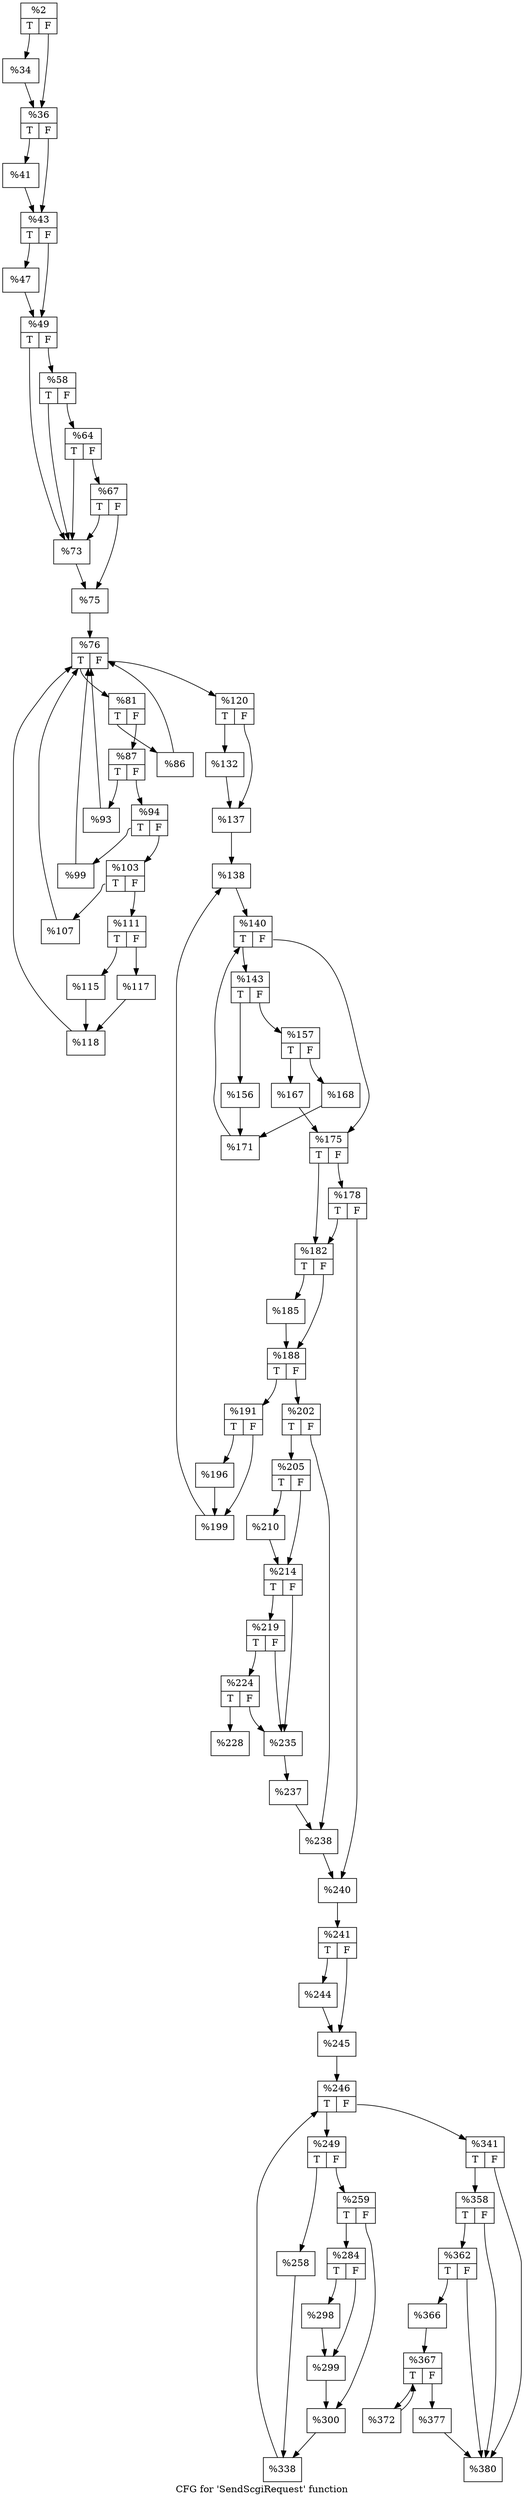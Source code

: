 digraph "CFG for 'SendScgiRequest' function" {
	label="CFG for 'SendScgiRequest' function";

	Node0x1075400 [shape=record,label="{%2|{<s0>T|<s1>F}}"];
	Node0x1075400:s0 -> Node0x107bfc0;
	Node0x1075400:s1 -> Node0x107c010;
	Node0x107bfc0 [shape=record,label="{%34}"];
	Node0x107bfc0 -> Node0x107c010;
	Node0x107c010 [shape=record,label="{%36|{<s0>T|<s1>F}}"];
	Node0x107c010:s0 -> Node0x107c570;
	Node0x107c010:s1 -> Node0x107c5c0;
	Node0x107c570 [shape=record,label="{%41}"];
	Node0x107c570 -> Node0x107c5c0;
	Node0x107c5c0 [shape=record,label="{%43|{<s0>T|<s1>F}}"];
	Node0x107c5c0:s0 -> Node0x107cbc0;
	Node0x107c5c0:s1 -> Node0x107cc10;
	Node0x107cbc0 [shape=record,label="{%47}"];
	Node0x107cbc0 -> Node0x107cc10;
	Node0x107cc10 [shape=record,label="{%49|{<s0>T|<s1>F}}"];
	Node0x107cc10:s0 -> Node0x107d570;
	Node0x107cc10:s1 -> Node0x107d5c0;
	Node0x107d5c0 [shape=record,label="{%58|{<s0>T|<s1>F}}"];
	Node0x107d5c0:s0 -> Node0x107d570;
	Node0x107d5c0:s1 -> Node0x107d8b0;
	Node0x107d8b0 [shape=record,label="{%64|{<s0>T|<s1>F}}"];
	Node0x107d8b0:s0 -> Node0x107d570;
	Node0x107d8b0:s1 -> Node0x107da60;
	Node0x107da60 [shape=record,label="{%67|{<s0>T|<s1>F}}"];
	Node0x107da60:s0 -> Node0x107d570;
	Node0x107da60:s1 -> Node0x107dd50;
	Node0x107d570 [shape=record,label="{%73}"];
	Node0x107d570 -> Node0x107dd50;
	Node0x107dd50 [shape=record,label="{%75}"];
	Node0x107dd50 -> Node0x107dff0;
	Node0x107dff0 [shape=record,label="{%76|{<s0>T|<s1>F}}"];
	Node0x107dff0:s0 -> Node0x107e340;
	Node0x107dff0:s1 -> Node0x107e390;
	Node0x107e340 [shape=record,label="{%81|{<s0>T|<s1>F}}"];
	Node0x107e340:s0 -> Node0x107e750;
	Node0x107e340:s1 -> Node0x107e7a0;
	Node0x107e750 [shape=record,label="{%86}"];
	Node0x107e750 -> Node0x107dff0;
	Node0x107e7a0 [shape=record,label="{%87|{<s0>T|<s1>F}}"];
	Node0x107e7a0:s0 -> Node0x107eaf0;
	Node0x107e7a0:s1 -> Node0x107eb40;
	Node0x107eaf0 [shape=record,label="{%93}"];
	Node0x107eaf0 -> Node0x107dff0;
	Node0x107eb40 [shape=record,label="{%94|{<s0>T|<s1>F}}"];
	Node0x107eb40:s0 -> Node0x107f010;
	Node0x107eb40:s1 -> Node0x107f060;
	Node0x107f010 [shape=record,label="{%99}"];
	Node0x107f010 -> Node0x107dff0;
	Node0x107f060 [shape=record,label="{%103|{<s0>T|<s1>F}}"];
	Node0x107f060:s0 -> Node0x107f700;
	Node0x107f060:s1 -> Node0x107f750;
	Node0x107f700 [shape=record,label="{%107}"];
	Node0x107f700 -> Node0x107dff0;
	Node0x107f750 [shape=record,label="{%111|{<s0>T|<s1>F}}"];
	Node0x107f750:s0 -> Node0x107fca0;
	Node0x107f750:s1 -> Node0x107fcf0;
	Node0x107fca0 [shape=record,label="{%115}"];
	Node0x107fca0 -> Node0x107fe30;
	Node0x107fcf0 [shape=record,label="{%117}"];
	Node0x107fcf0 -> Node0x107fe30;
	Node0x107fe30 [shape=record,label="{%118}"];
	Node0x107fe30 -> Node0x107dff0;
	Node0x107e390 [shape=record,label="{%120|{<s0>T|<s1>F}}"];
	Node0x107e390:s0 -> Node0x10816d0;
	Node0x107e390:s1 -> Node0x1081720;
	Node0x10816d0 [shape=record,label="{%132}"];
	Node0x10816d0 -> Node0x1081720;
	Node0x1081720 [shape=record,label="{%137}"];
	Node0x1081720 -> Node0x1081c70;
	Node0x1081c70 [shape=record,label="{%138}"];
	Node0x1081c70 -> Node0x1081e00;
	Node0x1081e00 [shape=record,label="{%140|{<s0>T|<s1>F}}"];
	Node0x1081e00:s0 -> Node0x1081f80;
	Node0x1081e00:s1 -> Node0x1081fd0;
	Node0x1081f80 [shape=record,label="{%143|{<s0>T|<s1>F}}"];
	Node0x1081f80:s0 -> Node0x1082880;
	Node0x1081f80:s1 -> Node0x10828d0;
	Node0x1082880 [shape=record,label="{%156}"];
	Node0x1082880 -> Node0x10829b0;
	Node0x10828d0 [shape=record,label="{%157|{<s0>T|<s1>F}}"];
	Node0x10828d0:s0 -> Node0x1083030;
	Node0x10828d0:s1 -> Node0x1083080;
	Node0x1083030 [shape=record,label="{%167}"];
	Node0x1083030 -> Node0x1081fd0;
	Node0x1083080 [shape=record,label="{%168}"];
	Node0x1083080 -> Node0x10829b0;
	Node0x10829b0 [shape=record,label="{%171}"];
	Node0x10829b0 -> Node0x1081e00;
	Node0x1081fd0 [shape=record,label="{%175|{<s0>T|<s1>F}}"];
	Node0x1081fd0:s0 -> Node0x1083660;
	Node0x1081fd0:s1 -> Node0x10836b0;
	Node0x10836b0 [shape=record,label="{%178|{<s0>T|<s1>F}}"];
	Node0x10836b0:s0 -> Node0x1083660;
	Node0x10836b0:s1 -> Node0x1083a90;
	Node0x1083660 [shape=record,label="{%182|{<s0>T|<s1>F}}"];
	Node0x1083660:s0 -> Node0x1083c40;
	Node0x1083660:s1 -> Node0x1083c90;
	Node0x1083c40 [shape=record,label="{%185}"];
	Node0x1083c40 -> Node0x1083c90;
	Node0x1083c90 [shape=record,label="{%188|{<s0>T|<s1>F}}"];
	Node0x1083c90:s0 -> Node0x1083fd0;
	Node0x1083c90:s1 -> Node0x1084020;
	Node0x1083fd0 [shape=record,label="{%191|{<s0>T|<s1>F}}"];
	Node0x1083fd0:s0 -> Node0x10844a0;
	Node0x1083fd0:s1 -> Node0x10844f0;
	Node0x10844a0 [shape=record,label="{%196}"];
	Node0x10844a0 -> Node0x10844f0;
	Node0x10844f0 [shape=record,label="{%199}"];
	Node0x10844f0 -> Node0x1081c70;
	Node0x1084020 [shape=record,label="{%202|{<s0>T|<s1>F}}"];
	Node0x1084020:s0 -> Node0x1084db0;
	Node0x1084020:s1 -> Node0x1084e00;
	Node0x1084db0 [shape=record,label="{%205|{<s0>T|<s1>F}}"];
	Node0x1084db0:s0 -> Node0x10852a0;
	Node0x1084db0:s1 -> Node0x10852f0;
	Node0x10852a0 [shape=record,label="{%210}"];
	Node0x10852a0 -> Node0x10852f0;
	Node0x10852f0 [shape=record,label="{%214|{<s0>T|<s1>F}}"];
	Node0x10852f0:s0 -> Node0x1085a40;
	Node0x10852f0:s1 -> Node0x1085a90;
	Node0x1085a40 [shape=record,label="{%219|{<s0>T|<s1>F}}"];
	Node0x1085a40:s0 -> Node0x1085d50;
	Node0x1085a40:s1 -> Node0x1085a90;
	Node0x1085d50 [shape=record,label="{%224|{<s0>T|<s1>F}}"];
	Node0x1085d50:s0 -> Node0x1086010;
	Node0x1085d50:s1 -> Node0x1085a90;
	Node0x1086010 [shape=record,label="{%228}"];
	Node0x1085a90 [shape=record,label="{%235}"];
	Node0x1085a90 -> Node0x1086900;
	Node0x1086900 [shape=record,label="{%237}"];
	Node0x1086900 -> Node0x1084e00;
	Node0x1084e00 [shape=record,label="{%238}"];
	Node0x1084e00 -> Node0x1083a90;
	Node0x1083a90 [shape=record,label="{%240}"];
	Node0x1083a90 -> Node0x1086c80;
	Node0x1086c80 [shape=record,label="{%241|{<s0>T|<s1>F}}"];
	Node0x1086c80:s0 -> Node0x1086f00;
	Node0x1086c80:s1 -> Node0x1086f50;
	Node0x1086f00 [shape=record,label="{%244}"];
	Node0x1086f00 -> Node0x1086f50;
	Node0x1086f50 [shape=record,label="{%245}"];
	Node0x1086f50 -> Node0x1087310;
	Node0x1087310 [shape=record,label="{%246|{<s0>T|<s1>F}}"];
	Node0x1087310:s0 -> Node0x1087490;
	Node0x1087310:s1 -> Node0x10874e0;
	Node0x1087490 [shape=record,label="{%249|{<s0>T|<s1>F}}"];
	Node0x1087490:s0 -> Node0x1080b80;
	Node0x1087490:s1 -> Node0x1080bd0;
	Node0x1080b80 [shape=record,label="{%258}"];
	Node0x1080b80 -> Node0x1080cb0;
	Node0x1080bd0 [shape=record,label="{%259|{<s0>T|<s1>F}}"];
	Node0x1080bd0:s0 -> Node0x1088fe0;
	Node0x1080bd0:s1 -> Node0x1089030;
	Node0x1088fe0 [shape=record,label="{%284|{<s0>T|<s1>F}}"];
	Node0x1088fe0:s0 -> Node0x1089840;
	Node0x1088fe0:s1 -> Node0x1089890;
	Node0x1089840 [shape=record,label="{%298}"];
	Node0x1089840 -> Node0x1089890;
	Node0x1089890 [shape=record,label="{%299}"];
	Node0x1089890 -> Node0x1089030;
	Node0x1089030 [shape=record,label="{%300}"];
	Node0x1089030 -> Node0x1080cb0;
	Node0x1080cb0 [shape=record,label="{%338}"];
	Node0x1080cb0 -> Node0x1087310;
	Node0x10874e0 [shape=record,label="{%341|{<s0>T|<s1>F}}"];
	Node0x10874e0:s0 -> Node0x108bd70;
	Node0x10874e0:s1 -> Node0x108bdc0;
	Node0x108bd70 [shape=record,label="{%358|{<s0>T|<s1>F}}"];
	Node0x108bd70:s0 -> Node0x108c060;
	Node0x108bd70:s1 -> Node0x108bdc0;
	Node0x108c060 [shape=record,label="{%362|{<s0>T|<s1>F}}"];
	Node0x108c060:s0 -> Node0x108c420;
	Node0x108c060:s1 -> Node0x108bdc0;
	Node0x108c420 [shape=record,label="{%366}"];
	Node0x108c420 -> Node0x108c500;
	Node0x108c500 [shape=record,label="{%367|{<s0>T|<s1>F}}"];
	Node0x108c500:s0 -> Node0x108c8c0;
	Node0x108c500:s1 -> Node0x108c910;
	Node0x108c8c0 [shape=record,label="{%372}"];
	Node0x108c8c0 -> Node0x108c500;
	Node0x108c910 [shape=record,label="{%377}"];
	Node0x108c910 -> Node0x108bdc0;
	Node0x108bdc0 [shape=record,label="{%380}"];
}
